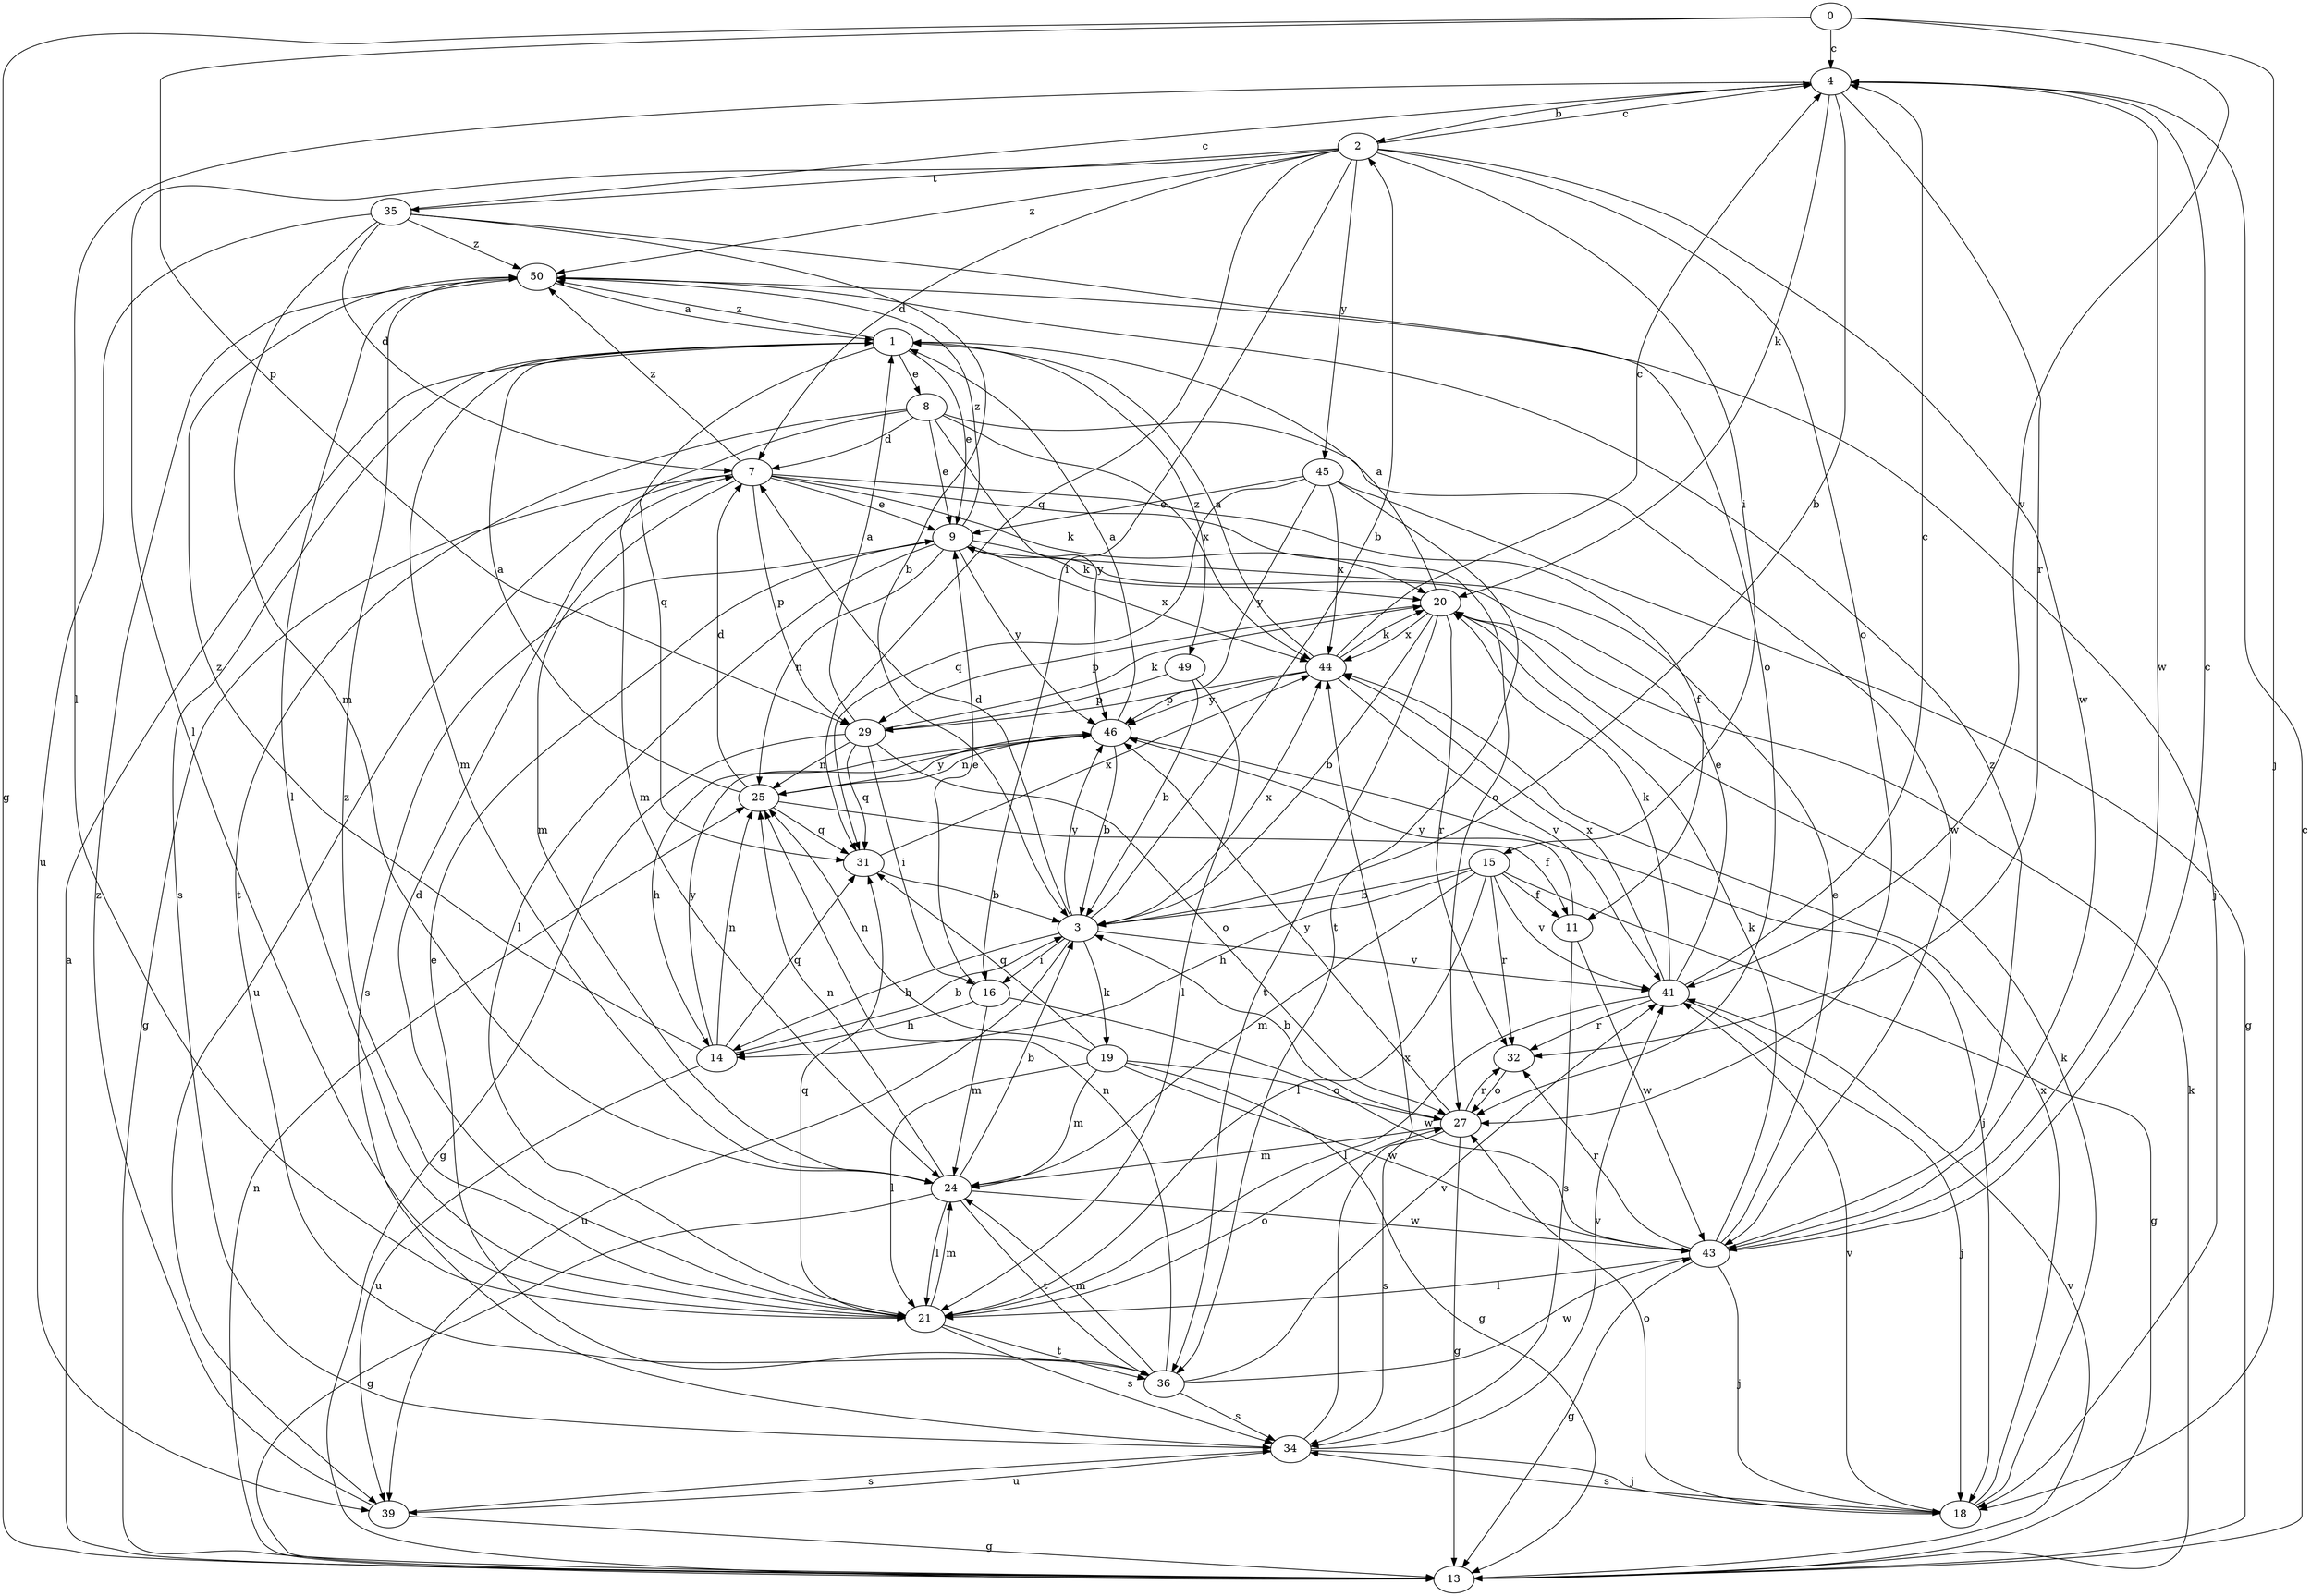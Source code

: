 strict digraph  {
0;
1;
2;
3;
4;
7;
8;
9;
11;
13;
14;
15;
16;
18;
19;
20;
21;
24;
25;
27;
29;
31;
32;
34;
35;
36;
39;
41;
43;
44;
45;
46;
49;
50;
0 -> 4  [label=c];
0 -> 13  [label=g];
0 -> 18  [label=j];
0 -> 29  [label=p];
0 -> 41  [label=v];
1 -> 8  [label=e];
1 -> 9  [label=e];
1 -> 24  [label=m];
1 -> 31  [label=q];
1 -> 34  [label=s];
1 -> 49  [label=z];
1 -> 50  [label=z];
2 -> 4  [label=c];
2 -> 7  [label=d];
2 -> 15  [label=i];
2 -> 16  [label=i];
2 -> 21  [label=l];
2 -> 27  [label=o];
2 -> 31  [label=q];
2 -> 35  [label=t];
2 -> 43  [label=w];
2 -> 45  [label=y];
2 -> 50  [label=z];
3 -> 2  [label=b];
3 -> 7  [label=d];
3 -> 14  [label=h];
3 -> 16  [label=i];
3 -> 19  [label=k];
3 -> 39  [label=u];
3 -> 41  [label=v];
3 -> 44  [label=x];
3 -> 46  [label=y];
4 -> 2  [label=b];
4 -> 3  [label=b];
4 -> 20  [label=k];
4 -> 21  [label=l];
4 -> 32  [label=r];
4 -> 43  [label=w];
7 -> 9  [label=e];
7 -> 11  [label=f];
7 -> 13  [label=g];
7 -> 20  [label=k];
7 -> 24  [label=m];
7 -> 27  [label=o];
7 -> 29  [label=p];
7 -> 39  [label=u];
7 -> 50  [label=z];
8 -> 7  [label=d];
8 -> 9  [label=e];
8 -> 24  [label=m];
8 -> 36  [label=t];
8 -> 43  [label=w];
8 -> 44  [label=x];
8 -> 46  [label=y];
9 -> 20  [label=k];
9 -> 21  [label=l];
9 -> 25  [label=n];
9 -> 34  [label=s];
9 -> 44  [label=x];
9 -> 46  [label=y];
9 -> 50  [label=z];
11 -> 34  [label=s];
11 -> 43  [label=w];
11 -> 46  [label=y];
13 -> 1  [label=a];
13 -> 4  [label=c];
13 -> 20  [label=k];
13 -> 25  [label=n];
13 -> 41  [label=v];
14 -> 3  [label=b];
14 -> 25  [label=n];
14 -> 31  [label=q];
14 -> 39  [label=u];
14 -> 46  [label=y];
14 -> 50  [label=z];
15 -> 3  [label=b];
15 -> 11  [label=f];
15 -> 13  [label=g];
15 -> 14  [label=h];
15 -> 21  [label=l];
15 -> 24  [label=m];
15 -> 32  [label=r];
15 -> 41  [label=v];
16 -> 9  [label=e];
16 -> 14  [label=h];
16 -> 24  [label=m];
16 -> 43  [label=w];
18 -> 20  [label=k];
18 -> 27  [label=o];
18 -> 34  [label=s];
18 -> 41  [label=v];
18 -> 44  [label=x];
19 -> 13  [label=g];
19 -> 21  [label=l];
19 -> 24  [label=m];
19 -> 25  [label=n];
19 -> 27  [label=o];
19 -> 31  [label=q];
19 -> 43  [label=w];
20 -> 1  [label=a];
20 -> 3  [label=b];
20 -> 29  [label=p];
20 -> 32  [label=r];
20 -> 36  [label=t];
20 -> 44  [label=x];
21 -> 7  [label=d];
21 -> 24  [label=m];
21 -> 27  [label=o];
21 -> 31  [label=q];
21 -> 34  [label=s];
21 -> 36  [label=t];
21 -> 50  [label=z];
24 -> 3  [label=b];
24 -> 13  [label=g];
24 -> 21  [label=l];
24 -> 25  [label=n];
24 -> 36  [label=t];
24 -> 43  [label=w];
25 -> 1  [label=a];
25 -> 7  [label=d];
25 -> 11  [label=f];
25 -> 31  [label=q];
25 -> 46  [label=y];
27 -> 3  [label=b];
27 -> 13  [label=g];
27 -> 24  [label=m];
27 -> 32  [label=r];
27 -> 34  [label=s];
27 -> 46  [label=y];
29 -> 1  [label=a];
29 -> 13  [label=g];
29 -> 16  [label=i];
29 -> 20  [label=k];
29 -> 25  [label=n];
29 -> 27  [label=o];
29 -> 31  [label=q];
31 -> 3  [label=b];
31 -> 44  [label=x];
32 -> 27  [label=o];
34 -> 18  [label=j];
34 -> 39  [label=u];
34 -> 41  [label=v];
34 -> 44  [label=x];
35 -> 3  [label=b];
35 -> 4  [label=c];
35 -> 7  [label=d];
35 -> 24  [label=m];
35 -> 27  [label=o];
35 -> 39  [label=u];
35 -> 50  [label=z];
36 -> 9  [label=e];
36 -> 24  [label=m];
36 -> 25  [label=n];
36 -> 34  [label=s];
36 -> 41  [label=v];
36 -> 43  [label=w];
39 -> 13  [label=g];
39 -> 34  [label=s];
39 -> 50  [label=z];
41 -> 4  [label=c];
41 -> 9  [label=e];
41 -> 18  [label=j];
41 -> 20  [label=k];
41 -> 21  [label=l];
41 -> 32  [label=r];
41 -> 44  [label=x];
43 -> 4  [label=c];
43 -> 9  [label=e];
43 -> 13  [label=g];
43 -> 18  [label=j];
43 -> 20  [label=k];
43 -> 21  [label=l];
43 -> 32  [label=r];
43 -> 50  [label=z];
44 -> 1  [label=a];
44 -> 4  [label=c];
44 -> 20  [label=k];
44 -> 29  [label=p];
44 -> 41  [label=v];
44 -> 46  [label=y];
45 -> 9  [label=e];
45 -> 13  [label=g];
45 -> 31  [label=q];
45 -> 36  [label=t];
45 -> 44  [label=x];
45 -> 46  [label=y];
46 -> 1  [label=a];
46 -> 3  [label=b];
46 -> 14  [label=h];
46 -> 18  [label=j];
46 -> 25  [label=n];
49 -> 3  [label=b];
49 -> 21  [label=l];
49 -> 29  [label=p];
50 -> 1  [label=a];
50 -> 18  [label=j];
50 -> 21  [label=l];
}
